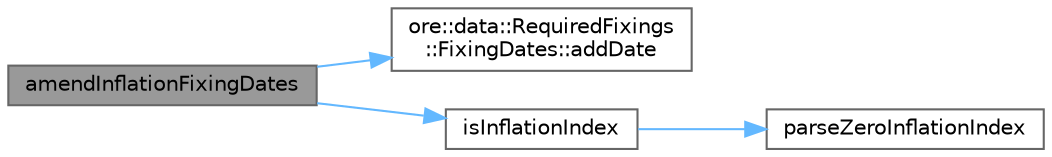 digraph "amendInflationFixingDates"
{
 // INTERACTIVE_SVG=YES
 // LATEX_PDF_SIZE
  bgcolor="transparent";
  edge [fontname=Helvetica,fontsize=10,labelfontname=Helvetica,labelfontsize=10];
  node [fontname=Helvetica,fontsize=10,shape=box,height=0.2,width=0.4];
  rankdir="LR";
  Node1 [label="amendInflationFixingDates",height=0.2,width=0.4,color="gray40", fillcolor="grey60", style="filled", fontcolor="black",tooltip=" "];
  Node1 -> Node2 [color="steelblue1",style="solid"];
  Node2 [label="ore::data::RequiredFixings\l::FixingDates::addDate",height=0.2,width=0.4,color="grey40", fillcolor="white", style="filled",URL="$classore_1_1data_1_1_required_fixings_1_1_fixing_dates.html#a5ffd1085ff578fc3f7aadca82b6ab69b",tooltip=" "];
  Node1 -> Node3 [color="steelblue1",style="solid"];
  Node3 [label="isInflationIndex",height=0.2,width=0.4,color="grey40", fillcolor="white", style="filled",URL="$group__utilities.html#ga4cad4697931083820c6961fcf2452cc9",tooltip=" "];
  Node3 -> Node4 [color="steelblue1",style="solid"];
  Node4 [label="parseZeroInflationIndex",height=0.2,width=0.4,color="grey40", fillcolor="white", style="filled",URL="$group__utilities.html#ga03699115fbdbcf46b6351c3735fdec87",tooltip="Convert std::string to QuantLib::ZeroInflationIndex."];
}
